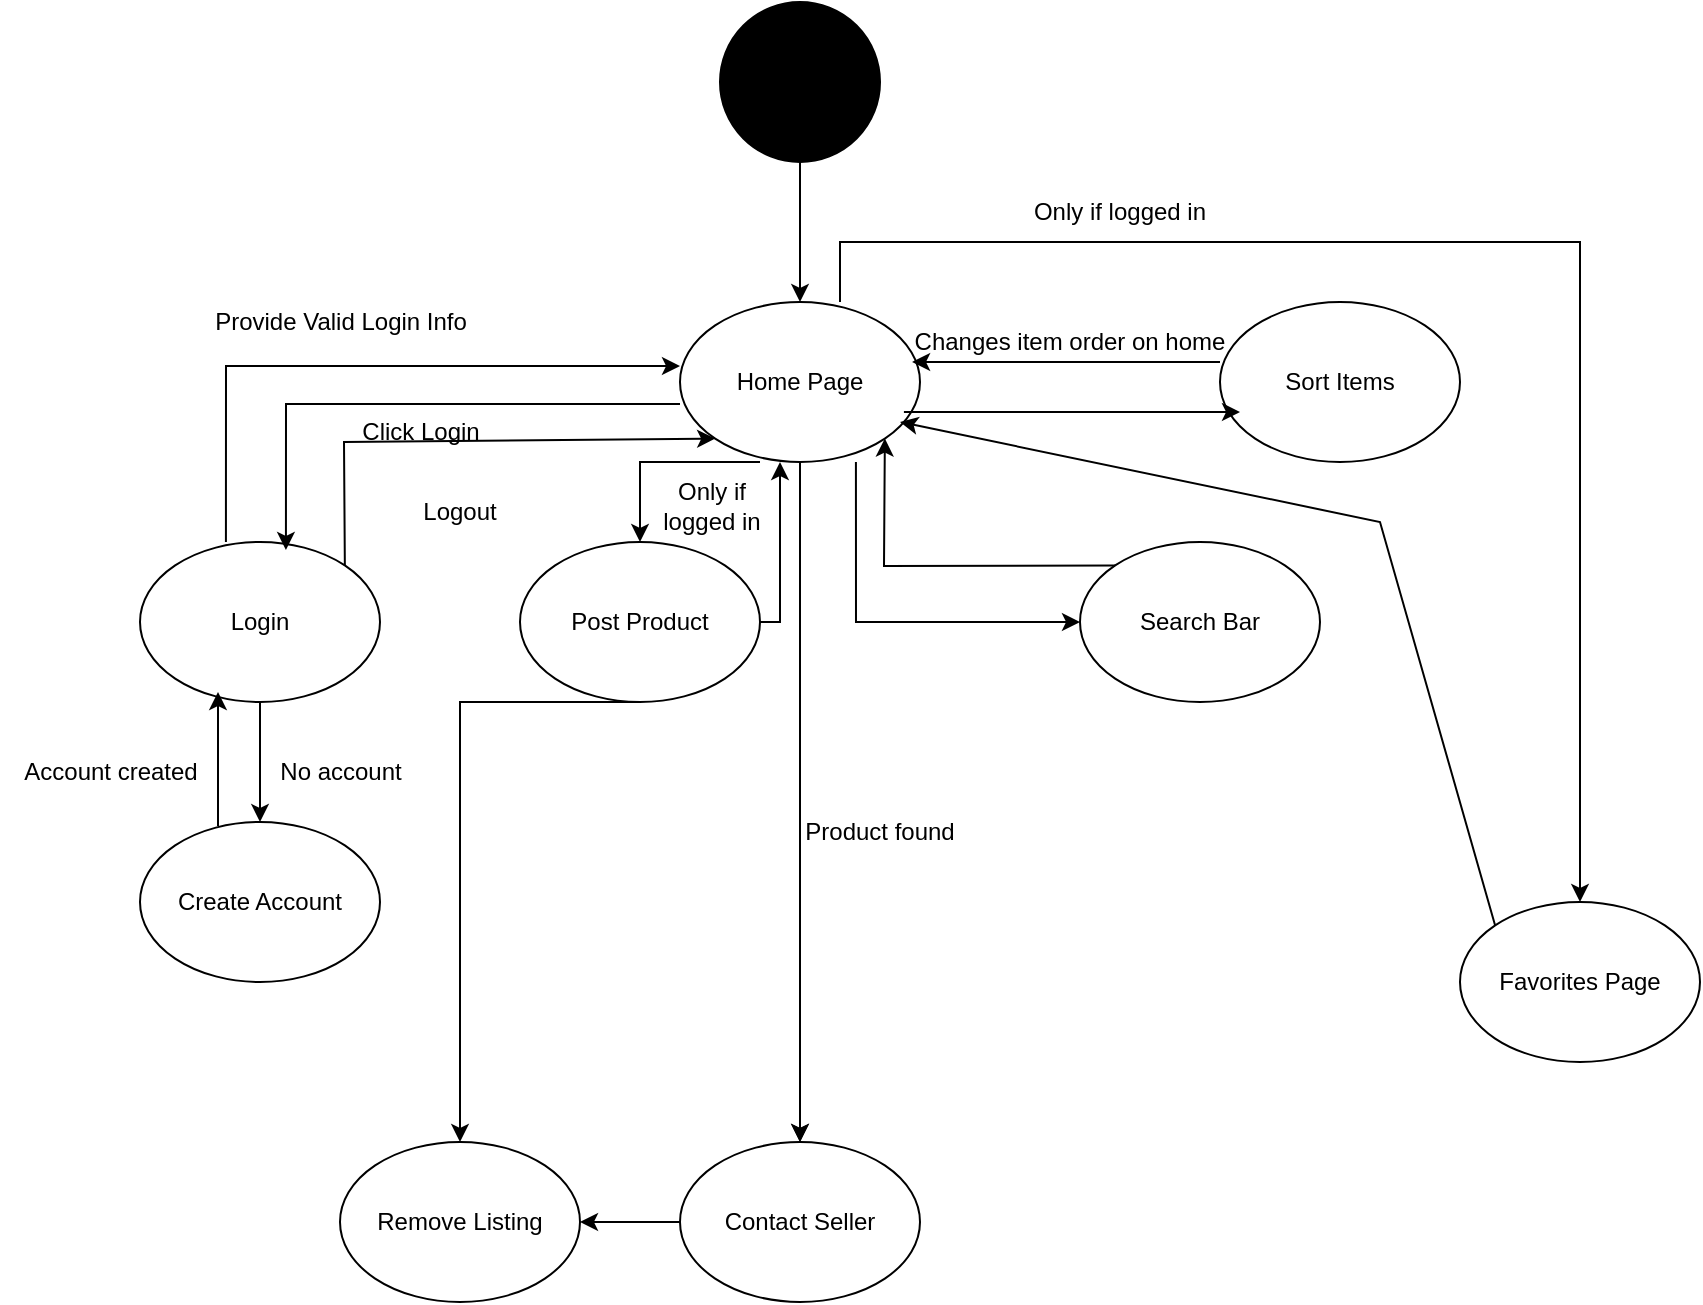 <mxfile version="21.1.4" type="device">
  <diagram name="Page-1" id="0_9Hch3_0qO4CuZq6n5x">
    <mxGraphModel dx="1674" dy="796" grid="1" gridSize="10" guides="1" tooltips="1" connect="1" arrows="1" fold="1" page="1" pageScale="1" pageWidth="850" pageHeight="1100" math="0" shadow="0">
      <root>
        <mxCell id="0" />
        <mxCell id="1" parent="0" />
        <mxCell id="VP-2pwFD5-n10wOqOIEK-31" value="" style="edgeStyle=orthogonalEdgeStyle;rounded=0;orthogonalLoop=1;jettySize=auto;html=1;" parent="1" source="VP-2pwFD5-n10wOqOIEK-1" target="VP-2pwFD5-n10wOqOIEK-2" edge="1">
          <mxGeometry relative="1" as="geometry" />
        </mxCell>
        <mxCell id="VP-2pwFD5-n10wOqOIEK-1" value="" style="ellipse;whiteSpace=wrap;html=1;aspect=fixed;fillColor=#000000;" parent="1" vertex="1">
          <mxGeometry x="360" y="100" width="80" height="80" as="geometry" />
        </mxCell>
        <mxCell id="VP-2pwFD5-n10wOqOIEK-2" value="Home Page" style="ellipse;whiteSpace=wrap;html=1;" parent="1" vertex="1">
          <mxGeometry x="340" y="250" width="120" height="80" as="geometry" />
        </mxCell>
        <mxCell id="VP-2pwFD5-n10wOqOIEK-3" value="Sort Items" style="ellipse;whiteSpace=wrap;html=1;" parent="1" vertex="1">
          <mxGeometry x="610" y="250" width="120" height="80" as="geometry" />
        </mxCell>
        <mxCell id="VP-2pwFD5-n10wOqOIEK-29" value="" style="edgeStyle=orthogonalEdgeStyle;rounded=0;orthogonalLoop=1;jettySize=auto;html=1;" parent="1" source="VP-2pwFD5-n10wOqOIEK-4" target="VP-2pwFD5-n10wOqOIEK-26" edge="1">
          <mxGeometry relative="1" as="geometry" />
        </mxCell>
        <mxCell id="VP-2pwFD5-n10wOqOIEK-4" value="Login" style="ellipse;whiteSpace=wrap;html=1;" parent="1" vertex="1">
          <mxGeometry x="70" y="370" width="120" height="80" as="geometry" />
        </mxCell>
        <mxCell id="VP-2pwFD5-n10wOqOIEK-5" value="Post Product" style="ellipse;whiteSpace=wrap;html=1;" parent="1" vertex="1">
          <mxGeometry x="260" y="370" width="120" height="80" as="geometry" />
        </mxCell>
        <mxCell id="VP-2pwFD5-n10wOqOIEK-7" value="" style="endArrow=classic;html=1;rounded=0;exitX=0.5;exitY=1;exitDx=0;exitDy=0;" parent="1" source="VP-2pwFD5-n10wOqOIEK-2" edge="1">
          <mxGeometry width="50" height="50" relative="1" as="geometry">
            <mxPoint x="260" y="400" as="sourcePoint" />
            <mxPoint x="400" y="670" as="targetPoint" />
          </mxGeometry>
        </mxCell>
        <mxCell id="VP-2pwFD5-n10wOqOIEK-10" value="" style="endArrow=classic;html=1;rounded=0;exitX=0;exitY=0.638;exitDx=0;exitDy=0;entryX=0.608;entryY=0.05;entryDx=0;entryDy=0;entryPerimeter=0;exitPerimeter=0;" parent="1" source="VP-2pwFD5-n10wOqOIEK-2" edge="1" target="VP-2pwFD5-n10wOqOIEK-4">
          <mxGeometry width="50" height="50" relative="1" as="geometry">
            <mxPoint x="160" y="370" as="sourcePoint" />
            <mxPoint x="160" y="380" as="targetPoint" />
            <Array as="points">
              <mxPoint x="143" y="301" />
            </Array>
          </mxGeometry>
        </mxCell>
        <mxCell id="VP-2pwFD5-n10wOqOIEK-12" value="" style="endArrow=classic;html=1;rounded=0;exitX=0.358;exitY=0;exitDx=0;exitDy=0;exitPerimeter=0;" parent="1" source="VP-2pwFD5-n10wOqOIEK-4" edge="1">
          <mxGeometry width="50" height="50" relative="1" as="geometry">
            <mxPoint x="260" y="400" as="sourcePoint" />
            <mxPoint x="340" y="282" as="targetPoint" />
            <Array as="points">
              <mxPoint x="113" y="282" />
            </Array>
          </mxGeometry>
        </mxCell>
        <mxCell id="VP-2pwFD5-n10wOqOIEK-13" value="Provide Valid Login Info" style="text;html=1;align=center;verticalAlign=middle;resizable=0;points=[];autosize=1;strokeColor=none;fillColor=none;" parent="1" vertex="1">
          <mxGeometry x="95" y="245" width="150" height="30" as="geometry" />
        </mxCell>
        <mxCell id="VP-2pwFD5-n10wOqOIEK-14" value="Click Login" style="text;html=1;align=center;verticalAlign=middle;resizable=0;points=[];autosize=1;strokeColor=none;fillColor=none;" parent="1" vertex="1">
          <mxGeometry x="170" y="300" width="80" height="30" as="geometry" />
        </mxCell>
        <mxCell id="VP-2pwFD5-n10wOqOIEK-16" value="" style="endArrow=classic;html=1;rounded=0;exitX=0.933;exitY=0.688;exitDx=0;exitDy=0;exitPerimeter=0;" parent="1" source="VP-2pwFD5-n10wOqOIEK-2" edge="1">
          <mxGeometry width="50" height="50" relative="1" as="geometry">
            <mxPoint x="520" y="400" as="sourcePoint" />
            <mxPoint x="620" y="305" as="targetPoint" />
          </mxGeometry>
        </mxCell>
        <mxCell id="VP-2pwFD5-n10wOqOIEK-17" value="" style="endArrow=classic;html=1;rounded=0;exitX=0;exitY=0.375;exitDx=0;exitDy=0;entryX=0.967;entryY=0.375;entryDx=0;entryDy=0;entryPerimeter=0;exitPerimeter=0;" parent="1" source="VP-2pwFD5-n10wOqOIEK-3" target="VP-2pwFD5-n10wOqOIEK-2" edge="1">
          <mxGeometry width="50" height="50" relative="1" as="geometry">
            <mxPoint x="520" y="400" as="sourcePoint" />
            <mxPoint x="570" y="350" as="targetPoint" />
            <Array as="points">
              <mxPoint x="530" y="280" />
            </Array>
          </mxGeometry>
        </mxCell>
        <mxCell id="VP-2pwFD5-n10wOqOIEK-18" value="Search Bar" style="ellipse;whiteSpace=wrap;html=1;" parent="1" vertex="1">
          <mxGeometry x="540" y="370" width="120" height="80" as="geometry" />
        </mxCell>
        <mxCell id="VP-2pwFD5-n10wOqOIEK-19" value="" style="endArrow=classic;html=1;rounded=0;exitX=0.733;exitY=1;exitDx=0;exitDy=0;entryX=0;entryY=0.5;entryDx=0;entryDy=0;exitPerimeter=0;" parent="1" source="VP-2pwFD5-n10wOqOIEK-2" target="VP-2pwFD5-n10wOqOIEK-18" edge="1">
          <mxGeometry width="50" height="50" relative="1" as="geometry">
            <mxPoint x="330" y="600" as="sourcePoint" />
            <mxPoint x="380" y="550" as="targetPoint" />
            <Array as="points">
              <mxPoint x="428" y="410" />
            </Array>
          </mxGeometry>
        </mxCell>
        <mxCell id="VP-2pwFD5-n10wOqOIEK-48" value="" style="edgeStyle=orthogonalEdgeStyle;rounded=0;orthogonalLoop=1;jettySize=auto;html=1;" parent="1" source="VP-2pwFD5-n10wOqOIEK-21" target="VP-2pwFD5-n10wOqOIEK-23" edge="1">
          <mxGeometry relative="1" as="geometry" />
        </mxCell>
        <mxCell id="VP-2pwFD5-n10wOqOIEK-21" value="Contact Seller" style="ellipse;whiteSpace=wrap;html=1;" parent="1" vertex="1">
          <mxGeometry x="340" y="670" width="120" height="80" as="geometry" />
        </mxCell>
        <mxCell id="VP-2pwFD5-n10wOqOIEK-22" value="" style="endArrow=classic;html=1;rounded=0;exitX=0.5;exitY=1;exitDx=0;exitDy=0;entryX=0.5;entryY=0;entryDx=0;entryDy=0;" parent="1" target="VP-2pwFD5-n10wOqOIEK-21" edge="1">
          <mxGeometry width="50" height="50" relative="1" as="geometry">
            <mxPoint x="400" y="630" as="sourcePoint" />
            <mxPoint x="380" y="550" as="targetPoint" />
          </mxGeometry>
        </mxCell>
        <mxCell id="VP-2pwFD5-n10wOqOIEK-23" value="Remove Listing" style="ellipse;whiteSpace=wrap;html=1;" parent="1" vertex="1">
          <mxGeometry x="170" y="670" width="120" height="80" as="geometry" />
        </mxCell>
        <mxCell id="VP-2pwFD5-n10wOqOIEK-25" value="" style="endArrow=classic;html=1;rounded=0;exitX=0.5;exitY=1;exitDx=0;exitDy=0;entryX=0.5;entryY=0;entryDx=0;entryDy=0;" parent="1" source="VP-2pwFD5-n10wOqOIEK-5" target="VP-2pwFD5-n10wOqOIEK-23" edge="1">
          <mxGeometry width="50" height="50" relative="1" as="geometry">
            <mxPoint x="330" y="600" as="sourcePoint" />
            <mxPoint x="380" y="550" as="targetPoint" />
            <Array as="points">
              <mxPoint x="230" y="450" />
            </Array>
          </mxGeometry>
        </mxCell>
        <mxCell id="VP-2pwFD5-n10wOqOIEK-27" style="edgeStyle=orthogonalEdgeStyle;rounded=0;orthogonalLoop=1;jettySize=auto;html=1;entryX=0.325;entryY=0.938;entryDx=0;entryDy=0;entryPerimeter=0;exitX=0.325;exitY=0.025;exitDx=0;exitDy=0;exitPerimeter=0;" parent="1" source="VP-2pwFD5-n10wOqOIEK-26" target="VP-2pwFD5-n10wOqOIEK-4" edge="1">
          <mxGeometry relative="1" as="geometry">
            <mxPoint x="110" y="460" as="targetPoint" />
          </mxGeometry>
        </mxCell>
        <mxCell id="VP-2pwFD5-n10wOqOIEK-26" value="Create Account" style="ellipse;whiteSpace=wrap;html=1;" parent="1" vertex="1">
          <mxGeometry x="70" y="510" width="120" height="80" as="geometry" />
        </mxCell>
        <mxCell id="VP-2pwFD5-n10wOqOIEK-30" value="" style="endArrow=classic;html=1;rounded=0;exitX=1;exitY=0.5;exitDx=0;exitDy=0;" parent="1" source="VP-2pwFD5-n10wOqOIEK-5" edge="1">
          <mxGeometry width="50" height="50" relative="1" as="geometry">
            <mxPoint x="260" y="450" as="sourcePoint" />
            <mxPoint x="390" y="330" as="targetPoint" />
            <Array as="points">
              <mxPoint x="390" y="410" />
            </Array>
          </mxGeometry>
        </mxCell>
        <mxCell id="VP-2pwFD5-n10wOqOIEK-32" value="" style="endArrow=classic;html=1;rounded=0;exitX=0;exitY=0;exitDx=0;exitDy=0;entryX=1;entryY=1;entryDx=0;entryDy=0;" parent="1" source="VP-2pwFD5-n10wOqOIEK-18" target="VP-2pwFD5-n10wOqOIEK-2" edge="1">
          <mxGeometry width="50" height="50" relative="1" as="geometry">
            <mxPoint x="530" y="450" as="sourcePoint" />
            <mxPoint x="580" y="400" as="targetPoint" />
            <Array as="points">
              <mxPoint x="442" y="382" />
            </Array>
          </mxGeometry>
        </mxCell>
        <mxCell id="VP-2pwFD5-n10wOqOIEK-33" value="Favorites Page" style="ellipse;whiteSpace=wrap;html=1;" parent="1" vertex="1">
          <mxGeometry x="730" y="550" width="120" height="80" as="geometry" />
        </mxCell>
        <mxCell id="VP-2pwFD5-n10wOqOIEK-36" value="" style="endArrow=classic;html=1;rounded=0;entryX=0.5;entryY=0;entryDx=0;entryDy=0;" parent="1" target="VP-2pwFD5-n10wOqOIEK-33" edge="1">
          <mxGeometry width="50" height="50" relative="1" as="geometry">
            <mxPoint x="420" y="250" as="sourcePoint" />
            <mxPoint x="419" y="200" as="targetPoint" />
            <Array as="points">
              <mxPoint x="420" y="220" />
              <mxPoint x="790" y="220" />
            </Array>
          </mxGeometry>
        </mxCell>
        <mxCell id="VP-2pwFD5-n10wOqOIEK-40" value="No account" style="text;html=1;align=center;verticalAlign=middle;resizable=0;points=[];autosize=1;strokeColor=none;fillColor=none;" parent="1" vertex="1">
          <mxGeometry x="130" y="470" width="80" height="30" as="geometry" />
        </mxCell>
        <mxCell id="VP-2pwFD5-n10wOqOIEK-41" value="Account created" style="text;html=1;align=center;verticalAlign=middle;resizable=0;points=[];autosize=1;strokeColor=none;fillColor=none;" parent="1" vertex="1">
          <mxGeometry y="470" width="110" height="30" as="geometry" />
        </mxCell>
        <mxCell id="VP-2pwFD5-n10wOqOIEK-44" value="Product found" style="text;html=1;strokeColor=none;fillColor=none;align=center;verticalAlign=middle;whiteSpace=wrap;rounded=0;" parent="1" vertex="1">
          <mxGeometry x="400" y="500" width="80" height="30" as="geometry" />
        </mxCell>
        <mxCell id="VP-2pwFD5-n10wOqOIEK-45" value="Only if logged in" style="text;html=1;strokeColor=none;fillColor=none;align=center;verticalAlign=middle;whiteSpace=wrap;rounded=0;" parent="1" vertex="1">
          <mxGeometry x="500" y="190" width="120" height="30" as="geometry" />
        </mxCell>
        <mxCell id="VP-2pwFD5-n10wOqOIEK-46" value="Changes item order on home" style="text;html=1;strokeColor=none;fillColor=none;align=center;verticalAlign=middle;whiteSpace=wrap;rounded=0;" parent="1" vertex="1">
          <mxGeometry x="450" y="255" width="170" height="30" as="geometry" />
        </mxCell>
        <mxCell id="qgNrxb4sAlzPaWbf-cDd-2" value="" style="endArrow=classic;html=1;rounded=0;exitX=0;exitY=0;exitDx=0;exitDy=0;" parent="1" source="VP-2pwFD5-n10wOqOIEK-33" edge="1">
          <mxGeometry width="50" height="50" relative="1" as="geometry">
            <mxPoint x="650" y="600" as="sourcePoint" />
            <mxPoint x="450" y="310" as="targetPoint" />
            <Array as="points">
              <mxPoint x="690" y="360" />
            </Array>
          </mxGeometry>
        </mxCell>
        <mxCell id="a6IURDleadMq8SYmJBuB-2" value="" style="endArrow=classic;html=1;rounded=0;exitX=1;exitY=0;exitDx=0;exitDy=0;entryX=0;entryY=1;entryDx=0;entryDy=0;" edge="1" parent="1" source="VP-2pwFD5-n10wOqOIEK-4" target="VP-2pwFD5-n10wOqOIEK-2">
          <mxGeometry width="50" height="50" relative="1" as="geometry">
            <mxPoint x="400" y="430" as="sourcePoint" />
            <mxPoint x="380" y="330" as="targetPoint" />
            <Array as="points">
              <mxPoint x="172" y="320" />
            </Array>
          </mxGeometry>
        </mxCell>
        <mxCell id="a6IURDleadMq8SYmJBuB-3" value="Logout" style="text;html=1;strokeColor=none;fillColor=none;align=center;verticalAlign=middle;whiteSpace=wrap;rounded=0;" vertex="1" parent="1">
          <mxGeometry x="200" y="340" width="60" height="30" as="geometry" />
        </mxCell>
        <mxCell id="a6IURDleadMq8SYmJBuB-8" value="" style="endArrow=classic;html=1;rounded=0;entryX=0.5;entryY=0;entryDx=0;entryDy=0;" edge="1" parent="1" target="VP-2pwFD5-n10wOqOIEK-5">
          <mxGeometry width="50" height="50" relative="1" as="geometry">
            <mxPoint x="380" y="330" as="sourcePoint" />
            <mxPoint x="370" y="390" as="targetPoint" />
            <Array as="points">
              <mxPoint x="320" y="330" />
            </Array>
          </mxGeometry>
        </mxCell>
        <mxCell id="a6IURDleadMq8SYmJBuB-10" value="Only if logged in" style="text;html=1;strokeColor=none;fillColor=none;align=center;verticalAlign=middle;whiteSpace=wrap;rounded=0;" vertex="1" parent="1">
          <mxGeometry x="326" y="337" width="60" height="30" as="geometry" />
        </mxCell>
      </root>
    </mxGraphModel>
  </diagram>
</mxfile>
